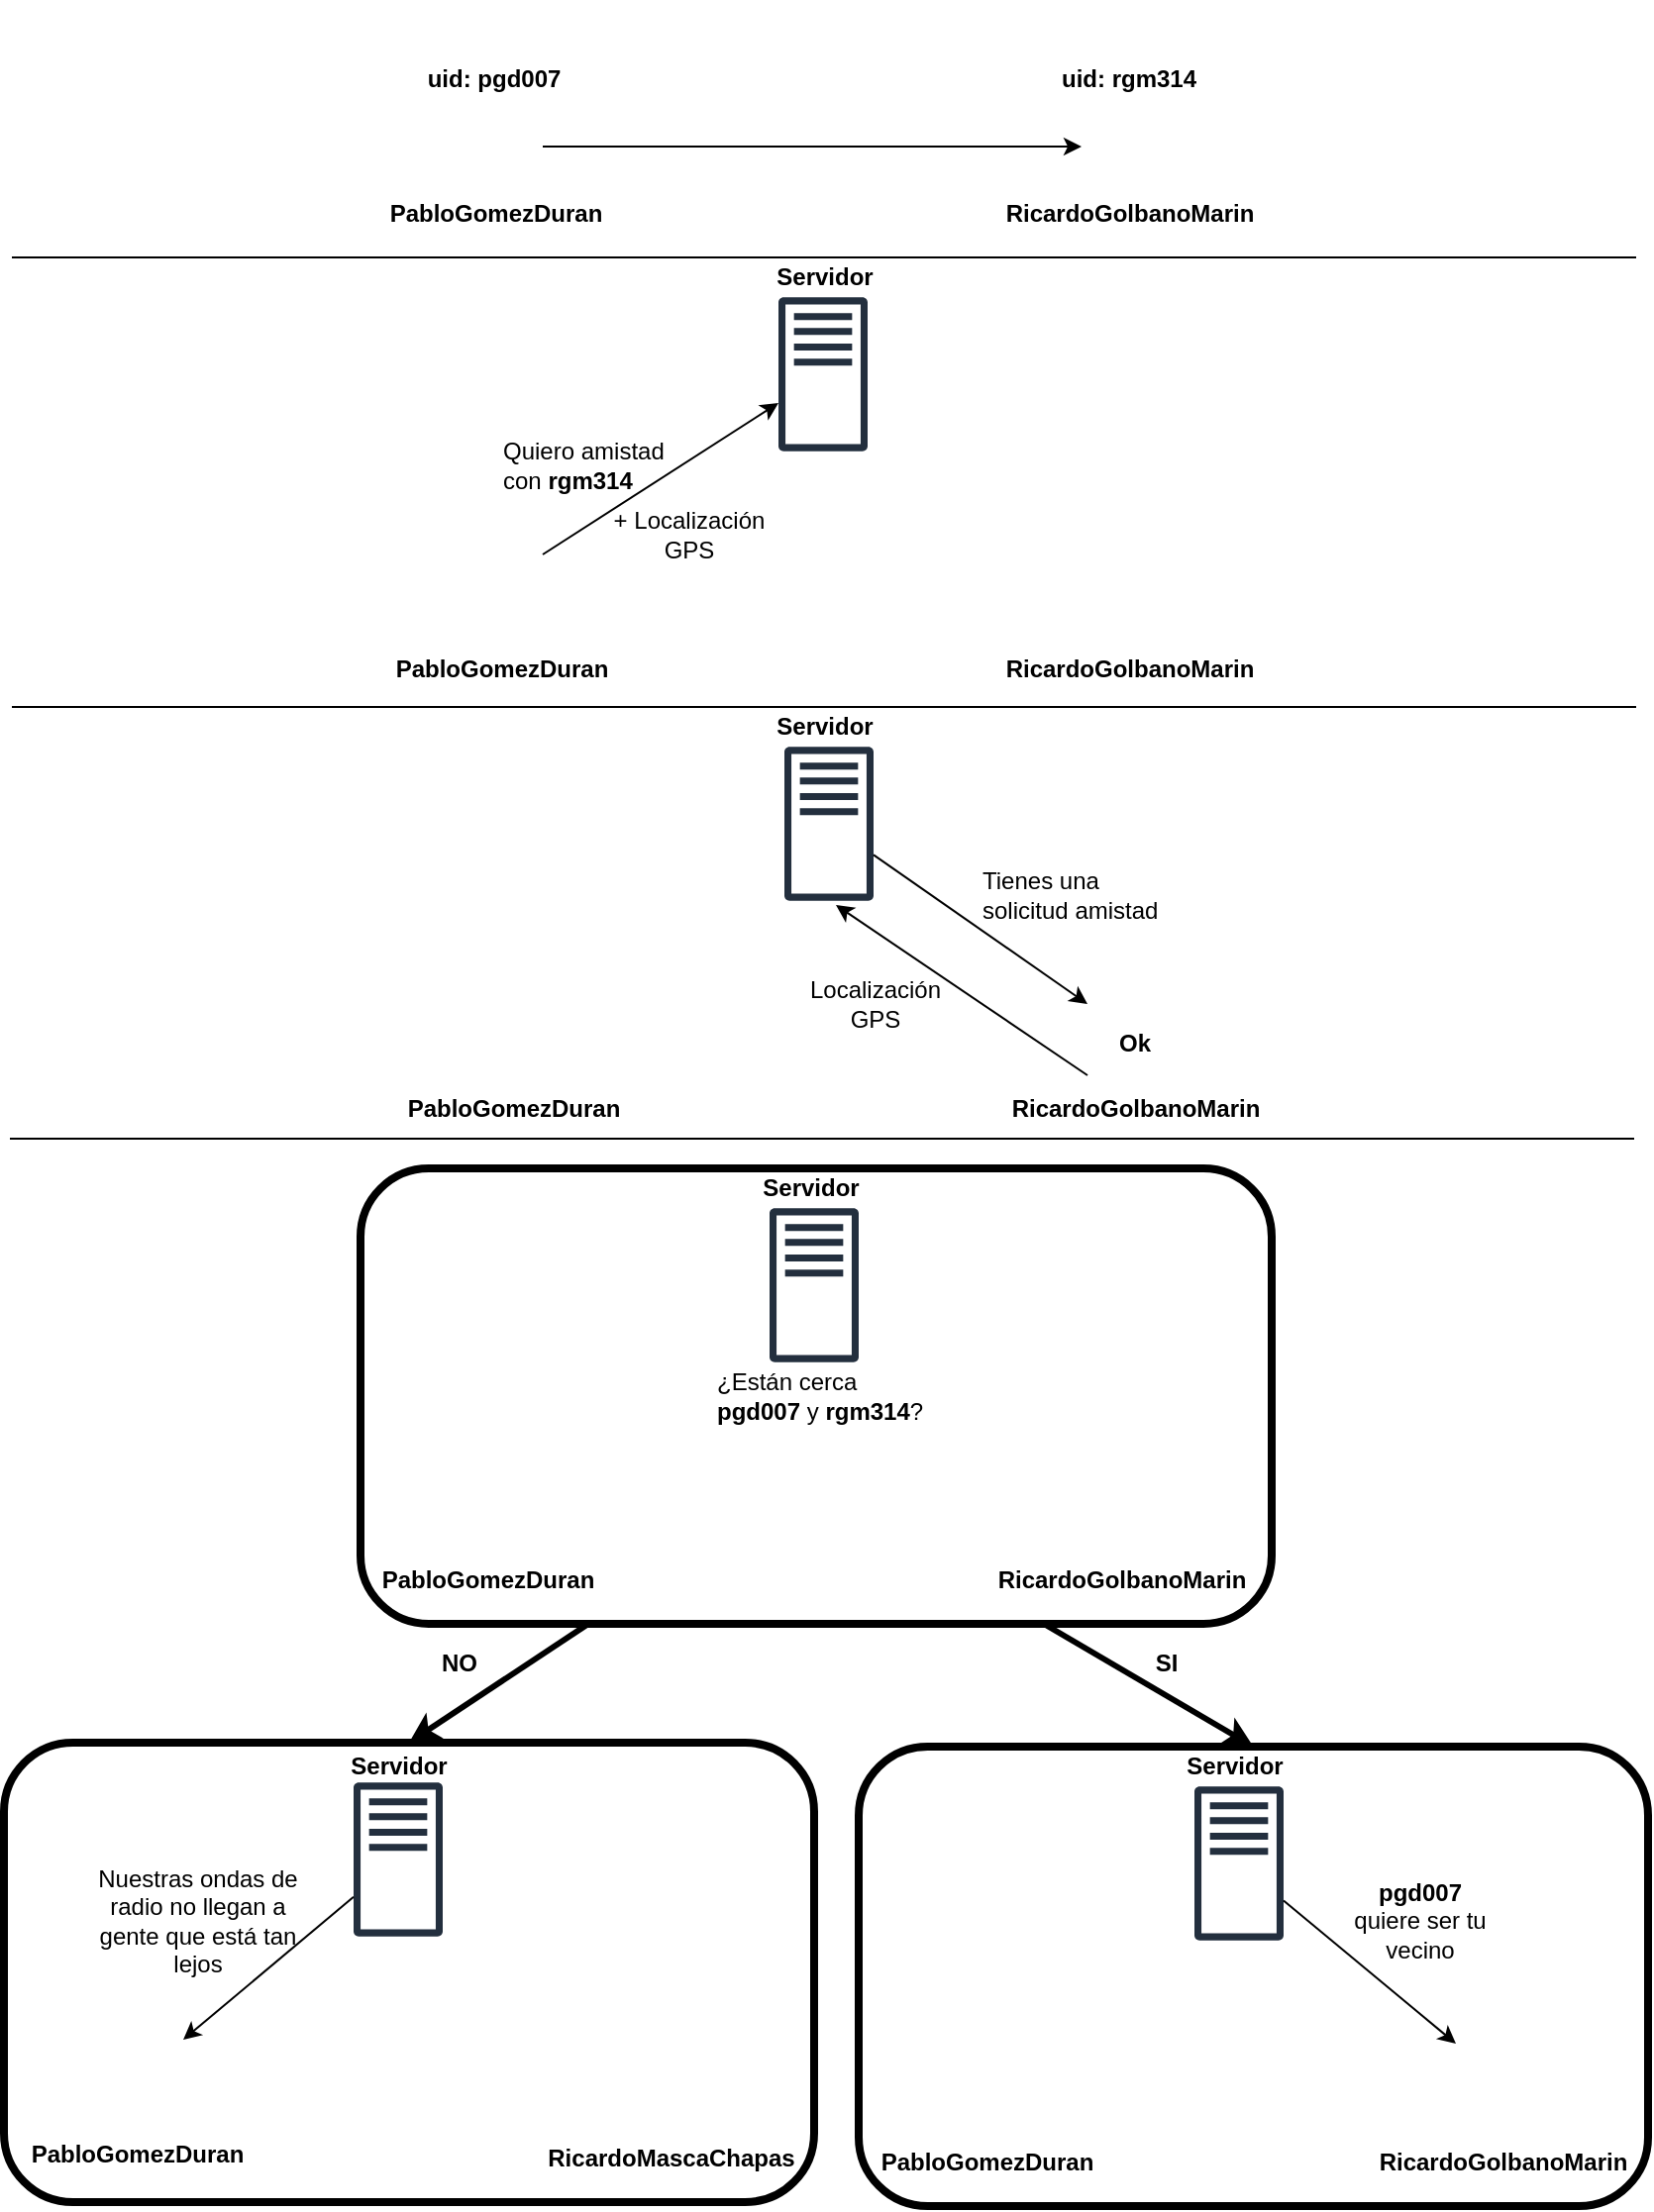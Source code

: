 <mxfile version="12.9.7" type="device"><diagram id="yuQPI98vXx0ofhXXwVnL" name="Page-1"><mxGraphModel dx="1692" dy="493" grid="1" gridSize="10" guides="1" tooltips="1" connect="1" arrows="1" fold="1" page="1" pageScale="1" pageWidth="827" pageHeight="1169" math="0" shadow="0"><root><mxCell id="0"/><mxCell id="1" parent="0"/><mxCell id="Rk8jkysvFzLnJgMZytIT-2" value="" style="outlineConnect=0;fontColor=#232F3E;gradientColor=none;fillColor=#232F3E;strokeColor=none;dashed=0;verticalLabelPosition=bottom;verticalAlign=top;align=center;html=1;fontSize=12;fontStyle=0;aspect=fixed;pointerEvents=1;shape=mxgraph.aws4.traditional_server;" parent="1" vertex="1"><mxGeometry x="391" y="160" width="45" height="78" as="geometry"/></mxCell><mxCell id="Rk8jkysvFzLnJgMZytIT-3" value="Servidor" style="text;html=1;align=center;verticalAlign=middle;resizable=0;points=[];autosize=1;fontStyle=1" parent="1" vertex="1"><mxGeometry x="379" y="367" width="70" height="20" as="geometry"/></mxCell><mxCell id="Rk8jkysvFzLnJgMZytIT-4" value="" style="shape=image;html=1;verticalAlign=top;verticalLabelPosition=bottom;labelBackgroundColor=#ffffff;imageAspect=0;aspect=fixed;image=https://cdn2.iconfinder.com/data/icons/pittogrammi/142/04-128.png" parent="1" vertex="1"><mxGeometry x="224" y="60" width="48" height="48" as="geometry"/></mxCell><mxCell id="Rk8jkysvFzLnJgMZytIT-5" value="" style="shape=image;html=1;verticalAlign=top;verticalLabelPosition=bottom;labelBackgroundColor=#ffffff;imageAspect=0;aspect=fixed;image=https://cdn2.iconfinder.com/data/icons/pittogrammi/142/04-128.png" parent="1" vertex="1"><mxGeometry x="544" y="60" width="48" height="48" as="geometry"/></mxCell><mxCell id="Rk8jkysvFzLnJgMZytIT-6" value="PabloGomezDuran" style="text;html=1;align=center;verticalAlign=middle;resizable=0;points=[];autosize=1;fontStyle=1" parent="1" vertex="1"><mxGeometry x="188" y="108" width="120" height="20" as="geometry"/></mxCell><mxCell id="Rk8jkysvFzLnJgMZytIT-7" value="RicardoGolbanoMarin" style="text;html=1;align=center;verticalAlign=middle;resizable=0;points=[];autosize=1;fontStyle=1" parent="1" vertex="1"><mxGeometry x="498" y="108" width="140" height="20" as="geometry"/></mxCell><mxCell id="Rk8jkysvFzLnJgMZytIT-8" value="" style="shape=image;verticalLabelPosition=bottom;labelBackgroundColor=#ffffff;verticalAlign=top;aspect=fixed;imageAspect=0;image=https://media.discordapp.net/attachments/695740260474421300/696089769620275250/add-friend.png?width=300&amp;height=300;" parent="1" vertex="1"><mxGeometry x="381" y="10" width="50" height="50" as="geometry"/></mxCell><mxCell id="Rk8jkysvFzLnJgMZytIT-9" value="" style="endArrow=classic;html=1;exitX=1;exitY=0.5;exitDx=0;exitDy=0;entryX=0;entryY=0.5;entryDx=0;entryDy=0;" parent="1" source="Rk8jkysvFzLnJgMZytIT-4" target="Rk8jkysvFzLnJgMZytIT-5" edge="1"><mxGeometry width="50" height="50" relative="1" as="geometry"><mxPoint x="444" y="180" as="sourcePoint"/><mxPoint x="494" y="130" as="targetPoint"/></mxGeometry></mxCell><mxCell id="Rk8jkysvFzLnJgMZytIT-10" value="" style="shape=image;html=1;verticalAlign=top;verticalLabelPosition=bottom;labelBackgroundColor=#ffffff;imageAspect=0;aspect=fixed;image=https://cdn4.iconfinder.com/data/icons/integral/128/cross-128.png" parent="1" vertex="1"><mxGeometry x="393.5" y="70" width="25" height="25" as="geometry"/></mxCell><mxCell id="Rk8jkysvFzLnJgMZytIT-11" value="" style="shape=image;html=1;verticalAlign=top;verticalLabelPosition=bottom;labelBackgroundColor=#ffffff;imageAspect=0;aspect=fixed;image=https://cdn2.iconfinder.com/data/icons/pittogrammi/142/04-128.png" parent="1" vertex="1"><mxGeometry x="224" y="290" width="48" height="48" as="geometry"/></mxCell><mxCell id="Rk8jkysvFzLnJgMZytIT-12" value="" style="shape=image;html=1;verticalAlign=top;verticalLabelPosition=bottom;labelBackgroundColor=#ffffff;imageAspect=0;aspect=fixed;image=https://cdn2.iconfinder.com/data/icons/pittogrammi/142/04-128.png" parent="1" vertex="1"><mxGeometry x="544" y="290" width="48" height="48" as="geometry"/></mxCell><mxCell id="Rk8jkysvFzLnJgMZytIT-18" value="" style="endArrow=classic;html=1;exitX=1;exitY=0;exitDx=0;exitDy=0;" parent="1" source="Rk8jkysvFzLnJgMZytIT-11" target="Rk8jkysvFzLnJgMZytIT-2" edge="1"><mxGeometry width="50" height="50" relative="1" as="geometry"><mxPoint x="450" y="310" as="sourcePoint"/><mxPoint x="500" y="260" as="targetPoint"/></mxGeometry></mxCell><mxCell id="Rk8jkysvFzLnJgMZytIT-20" value="&lt;div&gt;Quiero amistad &lt;br&gt;&lt;/div&gt;&lt;div&gt;con &lt;b&gt;rgm314&lt;/b&gt;&lt;/div&gt;" style="text;html=1;align=left;verticalAlign=middle;resizable=0;points=[];autosize=1;fontSize=12;fillColor=none;" parent="1" vertex="1"><mxGeometry x="250" y="230" width="100" height="30" as="geometry"/></mxCell><mxCell id="Rk8jkysvFzLnJgMZytIT-21" value="uid: rgm314" style="text;html=1;strokeColor=none;fillColor=none;align=center;verticalAlign=middle;whiteSpace=wrap;rounded=0;fontSize=12;fontStyle=1" parent="1" vertex="1"><mxGeometry x="533.25" y="40" width="69.5" height="20" as="geometry"/></mxCell><mxCell id="Rk8jkysvFzLnJgMZytIT-23" value="uid: pgd007" style="text;html=1;strokeColor=none;fillColor=none;align=center;verticalAlign=middle;whiteSpace=wrap;rounded=0;fontSize=12;fontStyle=1" parent="1" vertex="1"><mxGeometry x="210" y="40" width="75" height="20" as="geometry"/></mxCell><mxCell id="Rk8jkysvFzLnJgMZytIT-25" value="+ Localización GPS " style="text;html=1;strokeColor=none;fillColor=none;align=center;verticalAlign=middle;whiteSpace=wrap;rounded=0;fontSize=12;" parent="1" vertex="1"><mxGeometry x="297.5" y="270" width="96" height="20" as="geometry"/></mxCell><mxCell id="Rk8jkysvFzLnJgMZytIT-35" value="" style="outlineConnect=0;fontColor=#232F3E;gradientColor=none;fillColor=#232F3E;strokeColor=none;dashed=0;verticalLabelPosition=bottom;verticalAlign=top;align=center;html=1;fontSize=12;fontStyle=0;aspect=fixed;pointerEvents=1;shape=mxgraph.aws4.traditional_server;" parent="1" vertex="1"><mxGeometry x="394" y="387" width="45" height="78" as="geometry"/></mxCell><mxCell id="Rk8jkysvFzLnJgMZytIT-36" value="" style="shape=image;html=1;verticalAlign=top;verticalLabelPosition=bottom;labelBackgroundColor=#ffffff;imageAspect=0;aspect=fixed;image=https://cdn2.iconfinder.com/data/icons/pittogrammi/142/04-128.png" parent="1" vertex="1"><mxGeometry x="227" y="517" width="48" height="48" as="geometry"/></mxCell><mxCell id="Rk8jkysvFzLnJgMZytIT-37" value="" style="shape=image;html=1;verticalAlign=top;verticalLabelPosition=bottom;labelBackgroundColor=#ffffff;imageAspect=0;aspect=fixed;image=https://cdn2.iconfinder.com/data/icons/pittogrammi/142/04-128.png" parent="1" vertex="1"><mxGeometry x="547" y="517" width="48" height="48" as="geometry"/></mxCell><mxCell id="Rk8jkysvFzLnJgMZytIT-41" value="&lt;div&gt;Tienes una &lt;br&gt;&lt;/div&gt;&lt;div&gt;solicitud &lt;span&gt;amistad&lt;/span&gt;&lt;br&gt;&lt;/div&gt;" style="text;html=1;align=left;verticalAlign=middle;resizable=0;points=[];autosize=1;fontSize=12;fillColor=none;fontStyle=0" parent="1" vertex="1"><mxGeometry x="492" y="447" width="100" height="30" as="geometry"/></mxCell><mxCell id="Rk8jkysvFzLnJgMZytIT-42" value="Localización GPS " style="text;html=1;strokeColor=none;fillColor=none;align=center;verticalAlign=middle;whiteSpace=wrap;rounded=0;fontSize=12;" parent="1" vertex="1"><mxGeometry x="400" y="507" width="80" height="20" as="geometry"/></mxCell><mxCell id="Rk8jkysvFzLnJgMZytIT-43" value="" style="endArrow=classic;html=1;fontSize=12;entryX=0;entryY=0;entryDx=0;entryDy=0;" parent="1" source="Rk8jkysvFzLnJgMZytIT-35" target="Rk8jkysvFzLnJgMZytIT-37" edge="1"><mxGeometry width="50" height="50" relative="1" as="geometry"><mxPoint x="530" y="357" as="sourcePoint"/><mxPoint x="560" y="467" as="targetPoint"/></mxGeometry></mxCell><mxCell id="Rk8jkysvFzLnJgMZytIT-44" value="" style="endArrow=classic;html=1;fontSize=12;entryX=0;entryY=0.75;entryDx=0;entryDy=0;exitX=0;exitY=0.75;exitDx=0;exitDy=0;" parent="1" source="Rk8jkysvFzLnJgMZytIT-37" edge="1"><mxGeometry width="50" height="50" relative="1" as="geometry"><mxPoint x="460" y="547" as="sourcePoint"/><mxPoint x="420" y="467" as="targetPoint"/></mxGeometry></mxCell><mxCell id="Rk8jkysvFzLnJgMZytIT-45" value="Ok" style="text;html=1;strokeColor=none;fillColor=none;align=center;verticalAlign=middle;whiteSpace=wrap;rounded=0;fontSize=12;fontStyle=1" parent="1" vertex="1"><mxGeometry x="551" y="527" width="40" height="20" as="geometry"/></mxCell><mxCell id="Rk8jkysvFzLnJgMZytIT-46" value="Servidor" style="text;html=1;align=center;verticalAlign=middle;resizable=0;points=[];autosize=1;fontStyle=1" parent="1" vertex="1"><mxGeometry x="379" y="140" width="70" height="20" as="geometry"/></mxCell><mxCell id="Rk8jkysvFzLnJgMZytIT-58" value="Servidor" style="text;html=1;align=center;verticalAlign=middle;resizable=0;points=[];autosize=1;fontStyle=1" parent="1" vertex="1"><mxGeometry x="371.5" y="600" width="70" height="20" as="geometry"/></mxCell><mxCell id="Rk8jkysvFzLnJgMZytIT-59" value="" style="outlineConnect=0;fontColor=#232F3E;gradientColor=none;fillColor=#232F3E;strokeColor=none;dashed=0;verticalLabelPosition=bottom;verticalAlign=top;align=center;html=1;fontSize=12;fontStyle=0;aspect=fixed;pointerEvents=1;shape=mxgraph.aws4.traditional_server;" parent="1" vertex="1"><mxGeometry x="386.5" y="620" width="45" height="78" as="geometry"/></mxCell><mxCell id="Rk8jkysvFzLnJgMZytIT-60" value="" style="shape=image;html=1;verticalAlign=top;verticalLabelPosition=bottom;labelBackgroundColor=#ffffff;imageAspect=0;aspect=fixed;image=https://cdn2.iconfinder.com/data/icons/pittogrammi/142/04-128.png" parent="1" vertex="1"><mxGeometry x="219.5" y="750" width="48" height="48" as="geometry"/></mxCell><mxCell id="Rk8jkysvFzLnJgMZytIT-61" value="" style="shape=image;html=1;verticalAlign=top;verticalLabelPosition=bottom;labelBackgroundColor=#ffffff;imageAspect=0;aspect=fixed;image=https://cdn2.iconfinder.com/data/icons/pittogrammi/142/04-128.png" parent="1" vertex="1"><mxGeometry x="539.5" y="750" width="48" height="48" as="geometry"/></mxCell><mxCell id="Rk8jkysvFzLnJgMZytIT-69" value="&lt;div&gt;¿Están cerca &lt;b&gt;pgd007 &lt;/b&gt;y &lt;b&gt;rgm314&lt;/b&gt;?&lt;br&gt;&lt;/div&gt;" style="text;html=1;strokeColor=none;fillColor=none;align=left;verticalAlign=middle;whiteSpace=wrap;rounded=0;fontSize=12;" parent="1" vertex="1"><mxGeometry x="358.07" y="685" width="111.87" height="60" as="geometry"/></mxCell><mxCell id="Rk8jkysvFzLnJgMZytIT-70" value="" style="rounded=1;whiteSpace=wrap;html=1;fillColor=none;fontSize=12;align=left;strokeWidth=4;" parent="1" vertex="1"><mxGeometry x="180" y="600" width="460" height="230" as="geometry"/></mxCell><mxCell id="Rk8jkysvFzLnJgMZytIT-80" value="Servidor" style="text;html=1;align=center;verticalAlign=middle;resizable=0;points=[];autosize=1;fontStyle=1" parent="1" vertex="1"><mxGeometry x="586" y="892" width="70" height="20" as="geometry"/></mxCell><mxCell id="Rk8jkysvFzLnJgMZytIT-81" value="" style="outlineConnect=0;fontColor=#232F3E;gradientColor=none;fillColor=#232F3E;strokeColor=none;dashed=0;verticalLabelPosition=bottom;verticalAlign=top;align=center;html=1;fontSize=12;fontStyle=0;aspect=fixed;pointerEvents=1;shape=mxgraph.aws4.traditional_server;" parent="1" vertex="1"><mxGeometry x="601" y="912" width="45" height="78" as="geometry"/></mxCell><mxCell id="Rk8jkysvFzLnJgMZytIT-82" value="" style="shape=image;html=1;verticalAlign=top;verticalLabelPosition=bottom;labelBackgroundColor=#ffffff;imageAspect=0;aspect=fixed;image=https://cdn2.iconfinder.com/data/icons/pittogrammi/142/04-128.png" parent="1" vertex="1"><mxGeometry x="467" y="1042" width="48" height="48" as="geometry"/></mxCell><mxCell id="Rk8jkysvFzLnJgMZytIT-83" value="" style="shape=image;html=1;verticalAlign=top;verticalLabelPosition=bottom;labelBackgroundColor=#ffffff;imageAspect=0;aspect=fixed;image=https://cdn2.iconfinder.com/data/icons/pittogrammi/142/04-128.png" parent="1" vertex="1"><mxGeometry x="733" y="1042" width="48" height="48" as="geometry"/></mxCell><mxCell id="Rk8jkysvFzLnJgMZytIT-94" value="Servidor" style="text;html=1;align=center;verticalAlign=middle;resizable=0;points=[];autosize=1;fontStyle=1" parent="1" vertex="1"><mxGeometry x="164" y="892" width="70" height="20" as="geometry"/></mxCell><mxCell id="Rk8jkysvFzLnJgMZytIT-95" value="" style="outlineConnect=0;fontColor=#232F3E;gradientColor=none;fillColor=#232F3E;strokeColor=none;dashed=0;verticalLabelPosition=bottom;verticalAlign=top;align=center;html=1;fontSize=12;fontStyle=0;aspect=fixed;pointerEvents=1;shape=mxgraph.aws4.traditional_server;" parent="1" vertex="1"><mxGeometry x="176.5" y="910" width="45" height="78" as="geometry"/></mxCell><mxCell id="Rk8jkysvFzLnJgMZytIT-96" value="" style="shape=image;html=1;verticalAlign=top;verticalLabelPosition=bottom;labelBackgroundColor=#ffffff;imageAspect=0;aspect=fixed;image=https://cdn2.iconfinder.com/data/icons/pittogrammi/142/04-128.png" parent="1" vertex="1"><mxGeometry x="42.5" y="1040" width="48" height="48" as="geometry"/></mxCell><mxCell id="Rk8jkysvFzLnJgMZytIT-97" value="" style="shape=image;html=1;verticalAlign=top;verticalLabelPosition=bottom;labelBackgroundColor=#ffffff;imageAspect=0;aspect=fixed;image=https://cdn2.iconfinder.com/data/icons/pittogrammi/142/04-128.png" parent="1" vertex="1"><mxGeometry x="312.5" y="1040" width="48" height="48" as="geometry"/></mxCell><mxCell id="Rk8jkysvFzLnJgMZytIT-99" value="RicardoMascaChapas" style="text;html=1;strokeColor=none;fillColor=none;align=center;verticalAlign=middle;whiteSpace=wrap;rounded=0;fontSize=12;fontStyle=1" parent="1" vertex="1"><mxGeometry x="316.5" y="1090" width="40" height="20" as="geometry"/></mxCell><mxCell id="Rk8jkysvFzLnJgMZytIT-100" value="" style="rounded=1;whiteSpace=wrap;html=1;fillColor=none;fontSize=12;align=left;strokeWidth=4;" parent="1" vertex="1"><mxGeometry x="431.5" y="892" width="398.5" height="232" as="geometry"/></mxCell><mxCell id="Rk8jkysvFzLnJgMZytIT-101" value="" style="rounded=1;whiteSpace=wrap;html=1;fillColor=none;fontSize=12;align=left;strokeWidth=4;" parent="1" vertex="1"><mxGeometry y="890" width="409" height="232" as="geometry"/></mxCell><mxCell id="Rk8jkysvFzLnJgMZytIT-102" value="" style="endArrow=classic;html=1;fontSize=12;exitX=0.75;exitY=1;exitDx=0;exitDy=0;entryX=0.5;entryY=0;entryDx=0;entryDy=0;strokeWidth=3;" parent="1" source="Rk8jkysvFzLnJgMZytIT-70" target="Rk8jkysvFzLnJgMZytIT-100" edge="1"><mxGeometry width="50" height="50" relative="1" as="geometry"><mxPoint x="510" y="970" as="sourcePoint"/><mxPoint x="560" y="920" as="targetPoint"/></mxGeometry></mxCell><mxCell id="Rk8jkysvFzLnJgMZytIT-104" value="" style="endArrow=classic;html=1;fontSize=12;exitX=0.25;exitY=1;exitDx=0;exitDy=0;entryX=0.5;entryY=0;entryDx=0;entryDy=0;strokeWidth=3;" parent="1" source="Rk8jkysvFzLnJgMZytIT-70" target="Rk8jkysvFzLnJgMZytIT-101" edge="1"><mxGeometry width="50" height="50" relative="1" as="geometry"><mxPoint x="1.5" y="790" as="sourcePoint"/><mxPoint x="110.5" y="850" as="targetPoint"/></mxGeometry></mxCell><mxCell id="Rk8jkysvFzLnJgMZytIT-107" value="SI" style="text;html=1;strokeColor=none;fillColor=none;align=center;verticalAlign=middle;whiteSpace=wrap;rounded=0;fontSize=12;fontStyle=1" parent="1" vertex="1"><mxGeometry x="566.5" y="840" width="40" height="20" as="geometry"/></mxCell><mxCell id="Rk8jkysvFzLnJgMZytIT-108" value="NO" style="text;html=1;strokeColor=none;fillColor=none;align=center;verticalAlign=middle;whiteSpace=wrap;rounded=0;fontSize=12;fontStyle=1" parent="1" vertex="1"><mxGeometry x="210" y="840" width="40" height="20" as="geometry"/></mxCell><mxCell id="Rk8jkysvFzLnJgMZytIT-111" value="" style="endArrow=classic;html=1;strokeWidth=1;fontSize=12;entryX=1;entryY=0;entryDx=0;entryDy=0;" parent="1" source="Rk8jkysvFzLnJgMZytIT-95" target="Rk8jkysvFzLnJgMZytIT-96" edge="1"><mxGeometry width="50" height="50" relative="1" as="geometry"><mxPoint x="170" y="1010" as="sourcePoint"/><mxPoint x="140" y="920" as="targetPoint"/></mxGeometry></mxCell><mxCell id="Rk8jkysvFzLnJgMZytIT-112" value="Nuestras ondas de radio no llegan a gente que está tan lejos" style="text;html=1;strokeColor=none;fillColor=none;align=center;verticalAlign=middle;whiteSpace=wrap;rounded=0;fontSize=12;" parent="1" vertex="1"><mxGeometry x="42.5" y="970" width="110" height="20" as="geometry"/></mxCell><mxCell id="Rk8jkysvFzLnJgMZytIT-113" value="" style="endArrow=classic;html=1;strokeWidth=1;fontSize=12;entryX=0;entryY=0;entryDx=0;entryDy=0;" parent="1" source="Rk8jkysvFzLnJgMZytIT-81" target="Rk8jkysvFzLnJgMZytIT-83" edge="1"><mxGeometry width="50" height="50" relative="1" as="geometry"><mxPoint x="684.5" y="1040" as="sourcePoint"/><mxPoint x="734.5" y="940" as="targetPoint"/></mxGeometry></mxCell><mxCell id="Rk8jkysvFzLnJgMZytIT-114" value="&lt;b&gt;pgd007 &lt;/b&gt;quiere ser tu vecino" style="text;html=1;strokeColor=none;fillColor=none;align=center;verticalAlign=middle;whiteSpace=wrap;rounded=0;fontSize=12;" parent="1" vertex="1"><mxGeometry x="674.5" y="970" width="80" height="20" as="geometry"/></mxCell><mxCell id="Rk8jkysvFzLnJgMZytIT-117" value="" style="endArrow=none;html=1;strokeWidth=1;fontSize=12;" parent="1" edge="1"><mxGeometry width="50" height="50" relative="1" as="geometry"><mxPoint x="4" y="140" as="sourcePoint"/><mxPoint x="824" y="140" as="targetPoint"/></mxGeometry></mxCell><mxCell id="Rk8jkysvFzLnJgMZytIT-118" value="" style="endArrow=none;html=1;strokeWidth=1;fontSize=12;" parent="1" edge="1"><mxGeometry width="50" height="50" relative="1" as="geometry"><mxPoint x="4" y="367.0" as="sourcePoint"/><mxPoint x="824" y="367.0" as="targetPoint"/></mxGeometry></mxCell><mxCell id="Rk8jkysvFzLnJgMZytIT-119" value="" style="endArrow=none;html=1;strokeWidth=1;fontSize=12;" parent="1" edge="1"><mxGeometry width="50" height="50" relative="1" as="geometry"><mxPoint x="3" y="585" as="sourcePoint"/><mxPoint x="823" y="585" as="targetPoint"/></mxGeometry></mxCell><mxCell id="TH1WxLZH0us1bPNFvh-Y-1" value="PabloGomezDuran" style="text;html=1;align=center;verticalAlign=middle;resizable=0;points=[];autosize=1;fontStyle=1" vertex="1" parent="1"><mxGeometry x="191" y="338" width="120" height="20" as="geometry"/></mxCell><mxCell id="TH1WxLZH0us1bPNFvh-Y-2" value="PabloGomezDuran" style="text;html=1;align=center;verticalAlign=middle;resizable=0;points=[];autosize=1;fontStyle=1" vertex="1" parent="1"><mxGeometry x="196.5" y="560" width="120" height="20" as="geometry"/></mxCell><mxCell id="TH1WxLZH0us1bPNFvh-Y-3" value="PabloGomezDuran" style="text;html=1;align=center;verticalAlign=middle;resizable=0;points=[];autosize=1;fontStyle=1" vertex="1" parent="1"><mxGeometry x="183.5" y="798" width="120" height="20" as="geometry"/></mxCell><mxCell id="TH1WxLZH0us1bPNFvh-Y-5" value="PabloGomezDuran" style="text;html=1;align=center;verticalAlign=middle;resizable=0;points=[];autosize=1;fontStyle=1" vertex="1" parent="1"><mxGeometry x="6.5" y="1088" width="120" height="20" as="geometry"/></mxCell><mxCell id="TH1WxLZH0us1bPNFvh-Y-6" value="PabloGomezDuran" style="text;html=1;align=center;verticalAlign=middle;resizable=0;points=[];autosize=1;fontStyle=1" vertex="1" parent="1"><mxGeometry x="436" y="1092" width="120" height="20" as="geometry"/></mxCell><mxCell id="TH1WxLZH0us1bPNFvh-Y-7" value="RicardoGolbanoMarin" style="text;html=1;align=center;verticalAlign=middle;resizable=0;points=[];autosize=1;fontStyle=1" vertex="1" parent="1"><mxGeometry x="498" y="338" width="140" height="20" as="geometry"/></mxCell><mxCell id="TH1WxLZH0us1bPNFvh-Y-8" value="RicardoGolbanoMarin" style="text;html=1;align=center;verticalAlign=middle;resizable=0;points=[];autosize=1;fontStyle=1" vertex="1" parent="1"><mxGeometry x="501" y="560" width="140" height="20" as="geometry"/></mxCell><mxCell id="TH1WxLZH0us1bPNFvh-Y-9" value="RicardoGolbanoMarin" style="text;html=1;align=center;verticalAlign=middle;resizable=0;points=[];autosize=1;fontStyle=1" vertex="1" parent="1"><mxGeometry x="493.5" y="798" width="140" height="20" as="geometry"/></mxCell><mxCell id="TH1WxLZH0us1bPNFvh-Y-11" value="RicardoGolbanoMarin" style="text;html=1;strokeColor=none;fillColor=none;align=center;verticalAlign=middle;whiteSpace=wrap;rounded=0;fontStyle=1" vertex="1" parent="1"><mxGeometry x="697" y="1092" width="120" height="20" as="geometry"/></mxCell></root></mxGraphModel></diagram></mxfile>